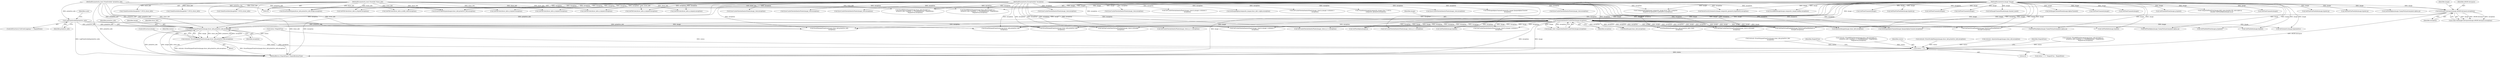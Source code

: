 digraph "0_ImageMagick_726812fa2fa7ce16bcf58f6e115f65427a1c0950_2@pointer" {
"1001600" [label="(Call,DrawPolygonPrimitive(image,draw_info,primitive_info,exception))"];
"1000221" [label="(Call,AcquireAuthenticCacheView(image,exception))"];
"1000188" [label="(Call,SetImageColorspace(image,sRGBColorspace,exception))"];
"1000104" [label="(MethodParameterIn,Image *image)"];
"1000107" [label="(MethodParameterIn,ExceptionInfo *exception)"];
"1000105" [label="(MethodParameterIn,const DrawInfo *draw_info)"];
"1001342" [label="(Call,LogPrimitiveInfo(primitive_info))"];
"1000106" [label="(MethodParameterIn,const PrimitiveInfo *primitive_info)"];
"1001598" [label="(Call,status&=DrawPolygonPrimitive(image,draw_info,primitive_info,exception))"];
"1001624" [label="(Call,status != 0)"];
"1000932" [label="(Call,ReadImage(clone_info,exception))"];
"1000393" [label="(Call,SyncCacheViewAuthenticPixels(image_view,exception))"];
"1000537" [label="(Call,GetFillColor(draw_info,x,y,&pixel,exception))"];
"1001598" [label="(Call,status&=DrawPolygonPrimitive(image,draw_info,primitive_info,exception))"];
"1000912" [label="(Call,ReadInlineImage(clone_info,primitive_info->text,\n          exception))"];
"1000192" [label="(Call,status=MagickTrue)"];
"1000189" [label="(Identifier,image)"];
"1001629" [label="(MethodReturn,MagickExport MagickBooleanType)"];
"1001603" [label="(Identifier,primitive_info)"];
"1000870" [label="(Call,SyncCacheViewAuthenticPixels(image_view,exception))"];
"1000296" [label="(Call,GetOneCacheViewVirtualPixelInfo(image_view,x,y,&target,\n            exception))"];
"1000269" [label="(Call,GetFillColor(draw_info,x,y,&pixel,exception))"];
"1000544" [label="(Call,SetPixelAlpha(image,ClampToQuantum(pixel.alpha),q))"];
"1000186" [label="(Call,(void) SetImageColorspace(image,sRGBColorspace,exception))"];
"1000380" [label="(Call,SetPixelAlpha(image,ClampToQuantum(pixel.alpha),q))"];
"1001388" [label="(Call,CloneDrawInfo((ImageInfo *) NULL,draw_info))"];
"1000221" [label="(Call,AcquireAuthenticCacheView(image,exception))"];
"1001345" [label="(Identifier,scale)"];
"1000370" [label="(Call,GetPixelChannels(image))"];
"1000606" [label="(Call,SetPixelViaPixelInfo(image,&pixel,q))"];
"1000105" [label="(MethodParameterIn,const DrawInfo *draw_info)"];
"1000106" [label="(MethodParameterIn,const PrimitiveInfo *primitive_info)"];
"1000678" [label="(Call,GetPixelInfoPixel(image,q,&pixel))"];
"1000730" [label="(Call,GetOneVirtualPixelInfo(image,TileVirtualPixelMethod,x,y,\n            &target,exception))"];
"1000276" [label="(Call,SetPixelAlpha(image,ClampToQuantum(pixel.alpha),q))"];
"1000599" [label="(Call,GetFillColor(draw_info,x,y,&pixel,exception))"];
"1000285" [label="(Call,SyncCacheViewAuthenticPixels(image_view,exception))"];
"1001627" [label="(Identifier,MagickTrue)"];
"1001624" [label="(Call,status != 0)"];
"1000255" [label="(Call,GetCacheViewAuthenticPixels(image_view,x,y,1,1,exception))"];
"1000223" [label="(Identifier,exception)"];
"1000553" [label="(Call,GetPixelChannels(image))"];
"1000507" [label="(Call,GetCacheViewAuthenticPixels(image_view,0,y,image->columns,1,\n              exception))"];
"1001258" [label="(Call,GetPixelAlpha(image,q))"];
"1000801" [label="(Call,GetPixelInfo(image,&pixel))"];
"1001165" [label="(Call,DrawAffineImage(image,composite_image,&affine,exception))"];
"1000462" [label="(Call,status&=FloodfillPaintImage(image,draw_info,&target,x,y,\n            primitive_info->method == FloodfillMethod ? MagickFalse :\n            MagickTrue,exception))"];
"1001599" [label="(Identifier,status)"];
"1001409" [label="(Call,DrawPolygonPrimitive(image,clone_info,primitive_info,\n             exception))"];
"1001225" [label="(Call,GetCacheViewAuthenticPixels(image_view,x,y,1,1,exception))"];
"1001342" [label="(Call,LogPrimitiveInfo(primitive_info))"];
"1000822" [label="(Call,GetCacheViewAuthenticPixels(image_view,0,y,image->columns,1,\n              exception))"];
"1001264" [label="(Call,SyncCacheViewAuthenticPixels(image_view,exception))"];
"1000222" [label="(Identifier,image)"];
"1000191" [label="(Identifier,exception)"];
"1000219" [label="(Call,image_view=AcquireAuthenticCacheView(image,exception))"];
"1000866" [label="(Call,GetPixelChannels(image))"];
"1001581" [label="(Call,DrawPolygonPrimitive(image,clone_info,primitive_info,\n             exception))"];
"1000482" [label="(Call,SetImageChannelMask(image,channel_mask))"];
"1001601" [label="(Identifier,image)"];
"1001625" [label="(Identifier,status)"];
"1001552" [label="(Call,DrawPolygonPrimitive(image,draw_info,primitive_info,\n                exception))"];
"1001626" [label="(Literal,0)"];
"1000557" [label="(Call,SyncCacheViewAuthenticPixels(image_view,exception))"];
"1000464" [label="(Call,FloodfillPaintImage(image,draw_info,&target,x,y,\n            primitive_info->method == FloodfillMethod ? MagickFalse :\n            MagickTrue,exception))"];
"1001239" [label="(Call,GetFillColor(draw_info,x,y,&fill_color,exception))"];
"1000459" [label="(Call,SetImageChannelMask(image,AlphaChannel))"];
"1000694" [label="(Call,GetPixelChannels(image))"];
"1000190" [label="(Identifier,sRGBColorspace)"];
"1000715" [label="(Call,SyncCacheViewAuthenticPixels(image_view,exception))"];
"1001600" [label="(Call,DrawPolygonPrimitive(image,draw_info,primitive_info,exception))"];
"1000389" [label="(Call,GetPixelChannels(image))"];
"1000648" [label="(Call,GetCacheViewAuthenticPixels(image_view,0,y,image->columns,1,\n              exception))"];
"1001072" [label="(Call,SetGeometry(image,&geometry))"];
"1001334" [label="(Block,)"];
"1000188" [label="(Call,SetImageColorspace(image,sRGBColorspace,exception))"];
"1001590" [label="(Call,status&=DrawStrokePolygon(image,draw_info,primitive_info,exception))"];
"1000409" [label="(Call,GetOneVirtualPixelInfo(image,TileVirtualPixelMethod,x,y,\n            &target,exception))"];
"1001602" [label="(Identifier,draw_info)"];
"1001592" [label="(Call,DrawStrokePolygon(image,draw_info,primitive_info,exception))"];
"1001066" [label="(Call,SetImageAlpha(composite_image,draw_info->alpha,exception))"];
"1001605" [label="(ControlStructure,break;)"];
"1001338" [label="(ControlStructure,if (IsEventLogging() != MagickFalse))"];
"1000107" [label="(MethodParameterIn,ExceptionInfo *exception)"];
"1001420" [label="(Call,DrawDashPolygon(draw_info,primitive_info,image,exception))"];
"1000697" [label="(Call,GetFillColor(draw_info,x,y,&pixel,exception))"];
"1000581" [label="(Call,GetCacheViewAuthenticPixels(image_view,x,y,1,1,exception))"];
"1001174" [label="(Call,CompositeImage(image,composite_image,draw_info->compose,\n          MagickTrue,geometry.x,geometry.y,exception))"];
"1000324" [label="(Call,GetCacheViewAuthenticPixels(image_view,0,y,image->columns,1,\n              exception))"];
"1000104" [label="(MethodParameterIn,Image *image)"];
"1000354" [label="(Call,GetPixelInfoPixel(image,q,&pixel))"];
"1001322" [label="(Call,status&=AnnotateImage(image,clone_info,exception))"];
"1001628" [label="(Identifier,MagickFalse)"];
"1000778" [label="(Call,status&=FloodfillPaintImage(image,draw_info,&target,x,y,\n            primitive_info->method == FloodfillMethod ? MagickFalse :\n            MagickTrue,exception))"];
"1001407" [label="(Call,status&=DrawPolygonPrimitive(image,clone_info,primitive_info,\n             exception))"];
"1001246" [label="(Call,CompositePixelOver(image,&fill_color,(double) fill_color.alpha,q,\n        (double) GetPixelAlpha(image,q),q))"];
"1000711" [label="(Call,GetPixelChannels(image))"];
"1000595" [label="(Call,GetPixelInfo(image,&pixel))"];
"1000780" [label="(Call,FloodfillPaintImage(image,draw_info,&target,x,y,\n            primitive_info->method == FloodfillMethod ? MagickFalse :\n            MagickTrue,exception))"];
"1001324" [label="(Call,AnnotateImage(image,clone_info,exception))"];
"1000852" [label="(Call,GetFillColor(draw_info,x,y,&pixel,exception))"];
"1001283" [label="(Call,CloneDrawInfo((ImageInfo *) NULL,draw_info))"];
"1000303" [label="(Call,GetPixelInfo(image,&pixel))"];
"1001038" [label="(Call,TransformImage(&composite_image,(char *) NULL,\n            composite_geometry,exception))"];
"1000624" [label="(Call,GetOneCacheViewVirtualPixelInfo(image_view,x,y,&target,\n            exception))"];
"1001560" [label="(Call,CloneDrawInfo((ImageInfo *) NULL,draw_info))"];
"1001121" [label="(Call,ParseGravityGeometry(image,composite_geometry,&geometry,exception))"];
"1001623" [label="(Call,status != 0 ? MagickTrue : MagickFalse)"];
"1001343" [label="(Identifier,primitive_info)"];
"1000239" [label="(Call,SetImageAlphaChannel(image,OpaqueAlphaChannel,exception))"];
"1000613" [label="(Call,SyncCacheViewAuthenticPixels(image_view,exception))"];
"1000704" [label="(Call,SetPixelViaPixelInfo(image,&pixel,q))"];
"1000859" [label="(Call,SetPixelViaPixelInfo(image,&pixel,q))"];
"1000373" [label="(Call,GetFillColor(draw_info,x,y,&pixel,exception))"];
"1001604" [label="(Identifier,exception)"];
"1001054" [label="(Call,SetImageAlphaChannel(composite_image,OpaqueAlphaChannel,\n          exception))"];
"1001600" -> "1001598"  [label="AST: "];
"1001600" -> "1001604"  [label="CFG: "];
"1001601" -> "1001600"  [label="AST: "];
"1001602" -> "1001600"  [label="AST: "];
"1001603" -> "1001600"  [label="AST: "];
"1001604" -> "1001600"  [label="AST: "];
"1001598" -> "1001600"  [label="CFG: "];
"1001600" -> "1001629"  [label="DDG: draw_info"];
"1001600" -> "1001629"  [label="DDG: exception"];
"1001600" -> "1001629"  [label="DDG: primitive_info"];
"1001600" -> "1001629"  [label="DDG: image"];
"1001600" -> "1001598"  [label="DDG: image"];
"1001600" -> "1001598"  [label="DDG: draw_info"];
"1001600" -> "1001598"  [label="DDG: primitive_info"];
"1001600" -> "1001598"  [label="DDG: exception"];
"1000221" -> "1001600"  [label="DDG: image"];
"1000221" -> "1001600"  [label="DDG: exception"];
"1000104" -> "1001600"  [label="DDG: image"];
"1000105" -> "1001600"  [label="DDG: draw_info"];
"1001342" -> "1001600"  [label="DDG: primitive_info"];
"1000106" -> "1001600"  [label="DDG: primitive_info"];
"1000107" -> "1001600"  [label="DDG: exception"];
"1000221" -> "1000219"  [label="AST: "];
"1000221" -> "1000223"  [label="CFG: "];
"1000222" -> "1000221"  [label="AST: "];
"1000223" -> "1000221"  [label="AST: "];
"1000219" -> "1000221"  [label="CFG: "];
"1000221" -> "1001629"  [label="DDG: exception"];
"1000221" -> "1001629"  [label="DDG: image"];
"1000221" -> "1000219"  [label="DDG: image"];
"1000221" -> "1000219"  [label="DDG: exception"];
"1000188" -> "1000221"  [label="DDG: image"];
"1000188" -> "1000221"  [label="DDG: exception"];
"1000104" -> "1000221"  [label="DDG: image"];
"1000107" -> "1000221"  [label="DDG: exception"];
"1000221" -> "1000239"  [label="DDG: image"];
"1000221" -> "1000239"  [label="DDG: exception"];
"1000221" -> "1000255"  [label="DDG: exception"];
"1000221" -> "1000276"  [label="DDG: image"];
"1000221" -> "1000296"  [label="DDG: exception"];
"1000221" -> "1000303"  [label="DDG: image"];
"1000221" -> "1000409"  [label="DDG: image"];
"1000221" -> "1000409"  [label="DDG: exception"];
"1000221" -> "1000507"  [label="DDG: exception"];
"1000221" -> "1000544"  [label="DDG: image"];
"1000221" -> "1000581"  [label="DDG: exception"];
"1000221" -> "1000595"  [label="DDG: image"];
"1000221" -> "1000624"  [label="DDG: exception"];
"1000221" -> "1000678"  [label="DDG: image"];
"1000221" -> "1000730"  [label="DDG: image"];
"1000221" -> "1000730"  [label="DDG: exception"];
"1000221" -> "1000801"  [label="DDG: image"];
"1000221" -> "1000822"  [label="DDG: exception"];
"1000221" -> "1000912"  [label="DDG: exception"];
"1000221" -> "1000932"  [label="DDG: exception"];
"1000221" -> "1001072"  [label="DDG: image"];
"1000221" -> "1001225"  [label="DDG: exception"];
"1000221" -> "1001258"  [label="DDG: image"];
"1000221" -> "1001324"  [label="DDG: image"];
"1000221" -> "1001324"  [label="DDG: exception"];
"1000221" -> "1001409"  [label="DDG: image"];
"1000221" -> "1001409"  [label="DDG: exception"];
"1000221" -> "1001552"  [label="DDG: image"];
"1000221" -> "1001552"  [label="DDG: exception"];
"1000221" -> "1001581"  [label="DDG: image"];
"1000221" -> "1001581"  [label="DDG: exception"];
"1000188" -> "1000186"  [label="AST: "];
"1000188" -> "1000191"  [label="CFG: "];
"1000189" -> "1000188"  [label="AST: "];
"1000190" -> "1000188"  [label="AST: "];
"1000191" -> "1000188"  [label="AST: "];
"1000186" -> "1000188"  [label="CFG: "];
"1000188" -> "1001629"  [label="DDG: sRGBColorspace"];
"1000188" -> "1000186"  [label="DDG: image"];
"1000188" -> "1000186"  [label="DDG: sRGBColorspace"];
"1000188" -> "1000186"  [label="DDG: exception"];
"1000104" -> "1000188"  [label="DDG: image"];
"1000107" -> "1000188"  [label="DDG: exception"];
"1000104" -> "1000103"  [label="AST: "];
"1000104" -> "1001629"  [label="DDG: image"];
"1000104" -> "1000239"  [label="DDG: image"];
"1000104" -> "1000276"  [label="DDG: image"];
"1000104" -> "1000303"  [label="DDG: image"];
"1000104" -> "1000354"  [label="DDG: image"];
"1000104" -> "1000370"  [label="DDG: image"];
"1000104" -> "1000380"  [label="DDG: image"];
"1000104" -> "1000389"  [label="DDG: image"];
"1000104" -> "1000409"  [label="DDG: image"];
"1000104" -> "1000459"  [label="DDG: image"];
"1000104" -> "1000464"  [label="DDG: image"];
"1000104" -> "1000482"  [label="DDG: image"];
"1000104" -> "1000544"  [label="DDG: image"];
"1000104" -> "1000553"  [label="DDG: image"];
"1000104" -> "1000595"  [label="DDG: image"];
"1000104" -> "1000606"  [label="DDG: image"];
"1000104" -> "1000678"  [label="DDG: image"];
"1000104" -> "1000694"  [label="DDG: image"];
"1000104" -> "1000704"  [label="DDG: image"];
"1000104" -> "1000711"  [label="DDG: image"];
"1000104" -> "1000730"  [label="DDG: image"];
"1000104" -> "1000780"  [label="DDG: image"];
"1000104" -> "1000801"  [label="DDG: image"];
"1000104" -> "1000859"  [label="DDG: image"];
"1000104" -> "1000866"  [label="DDG: image"];
"1000104" -> "1001072"  [label="DDG: image"];
"1000104" -> "1001121"  [label="DDG: image"];
"1000104" -> "1001165"  [label="DDG: image"];
"1000104" -> "1001174"  [label="DDG: image"];
"1000104" -> "1001246"  [label="DDG: image"];
"1000104" -> "1001258"  [label="DDG: image"];
"1000104" -> "1001324"  [label="DDG: image"];
"1000104" -> "1001409"  [label="DDG: image"];
"1000104" -> "1001420"  [label="DDG: image"];
"1000104" -> "1001552"  [label="DDG: image"];
"1000104" -> "1001581"  [label="DDG: image"];
"1000104" -> "1001592"  [label="DDG: image"];
"1000107" -> "1000103"  [label="AST: "];
"1000107" -> "1001629"  [label="DDG: exception"];
"1000107" -> "1000239"  [label="DDG: exception"];
"1000107" -> "1000255"  [label="DDG: exception"];
"1000107" -> "1000269"  [label="DDG: exception"];
"1000107" -> "1000285"  [label="DDG: exception"];
"1000107" -> "1000296"  [label="DDG: exception"];
"1000107" -> "1000324"  [label="DDG: exception"];
"1000107" -> "1000373"  [label="DDG: exception"];
"1000107" -> "1000393"  [label="DDG: exception"];
"1000107" -> "1000409"  [label="DDG: exception"];
"1000107" -> "1000464"  [label="DDG: exception"];
"1000107" -> "1000507"  [label="DDG: exception"];
"1000107" -> "1000537"  [label="DDG: exception"];
"1000107" -> "1000557"  [label="DDG: exception"];
"1000107" -> "1000581"  [label="DDG: exception"];
"1000107" -> "1000599"  [label="DDG: exception"];
"1000107" -> "1000613"  [label="DDG: exception"];
"1000107" -> "1000624"  [label="DDG: exception"];
"1000107" -> "1000648"  [label="DDG: exception"];
"1000107" -> "1000697"  [label="DDG: exception"];
"1000107" -> "1000715"  [label="DDG: exception"];
"1000107" -> "1000730"  [label="DDG: exception"];
"1000107" -> "1000780"  [label="DDG: exception"];
"1000107" -> "1000822"  [label="DDG: exception"];
"1000107" -> "1000852"  [label="DDG: exception"];
"1000107" -> "1000870"  [label="DDG: exception"];
"1000107" -> "1000912"  [label="DDG: exception"];
"1000107" -> "1000932"  [label="DDG: exception"];
"1000107" -> "1001038"  [label="DDG: exception"];
"1000107" -> "1001054"  [label="DDG: exception"];
"1000107" -> "1001066"  [label="DDG: exception"];
"1000107" -> "1001121"  [label="DDG: exception"];
"1000107" -> "1001165"  [label="DDG: exception"];
"1000107" -> "1001174"  [label="DDG: exception"];
"1000107" -> "1001225"  [label="DDG: exception"];
"1000107" -> "1001239"  [label="DDG: exception"];
"1000107" -> "1001264"  [label="DDG: exception"];
"1000107" -> "1001324"  [label="DDG: exception"];
"1000107" -> "1001409"  [label="DDG: exception"];
"1000107" -> "1001420"  [label="DDG: exception"];
"1000107" -> "1001552"  [label="DDG: exception"];
"1000107" -> "1001581"  [label="DDG: exception"];
"1000107" -> "1001592"  [label="DDG: exception"];
"1000105" -> "1000103"  [label="AST: "];
"1000105" -> "1001629"  [label="DDG: draw_info"];
"1000105" -> "1000269"  [label="DDG: draw_info"];
"1000105" -> "1000373"  [label="DDG: draw_info"];
"1000105" -> "1000464"  [label="DDG: draw_info"];
"1000105" -> "1000537"  [label="DDG: draw_info"];
"1000105" -> "1000599"  [label="DDG: draw_info"];
"1000105" -> "1000697"  [label="DDG: draw_info"];
"1000105" -> "1000780"  [label="DDG: draw_info"];
"1000105" -> "1000852"  [label="DDG: draw_info"];
"1000105" -> "1001239"  [label="DDG: draw_info"];
"1000105" -> "1001283"  [label="DDG: draw_info"];
"1000105" -> "1001388"  [label="DDG: draw_info"];
"1000105" -> "1001420"  [label="DDG: draw_info"];
"1000105" -> "1001552"  [label="DDG: draw_info"];
"1000105" -> "1001560"  [label="DDG: draw_info"];
"1000105" -> "1001592"  [label="DDG: draw_info"];
"1001342" -> "1001338"  [label="AST: "];
"1001342" -> "1001343"  [label="CFG: "];
"1001343" -> "1001342"  [label="AST: "];
"1001345" -> "1001342"  [label="CFG: "];
"1001342" -> "1001629"  [label="DDG: LogPrimitiveInfo(primitive_info)"];
"1000106" -> "1001342"  [label="DDG: primitive_info"];
"1001342" -> "1001409"  [label="DDG: primitive_info"];
"1001342" -> "1001552"  [label="DDG: primitive_info"];
"1001342" -> "1001581"  [label="DDG: primitive_info"];
"1000106" -> "1000103"  [label="AST: "];
"1000106" -> "1001629"  [label="DDG: primitive_info"];
"1000106" -> "1001409"  [label="DDG: primitive_info"];
"1000106" -> "1001420"  [label="DDG: primitive_info"];
"1000106" -> "1001552"  [label="DDG: primitive_info"];
"1000106" -> "1001581"  [label="DDG: primitive_info"];
"1000106" -> "1001592"  [label="DDG: primitive_info"];
"1001598" -> "1001334"  [label="AST: "];
"1001599" -> "1001598"  [label="AST: "];
"1001605" -> "1001598"  [label="CFG: "];
"1001598" -> "1001629"  [label="DDG: DrawPolygonPrimitive(image,draw_info,primitive_info,exception)"];
"1001598" -> "1001629"  [label="DDG: status&=DrawPolygonPrimitive(image,draw_info,primitive_info,exception)"];
"1000192" -> "1001598"  [label="DDG: status"];
"1001598" -> "1001624"  [label="DDG: status"];
"1001624" -> "1001623"  [label="AST: "];
"1001624" -> "1001626"  [label="CFG: "];
"1001625" -> "1001624"  [label="AST: "];
"1001626" -> "1001624"  [label="AST: "];
"1001627" -> "1001624"  [label="CFG: "];
"1001628" -> "1001624"  [label="CFG: "];
"1001624" -> "1001629"  [label="DDG: status"];
"1001407" -> "1001624"  [label="DDG: status"];
"1000192" -> "1001624"  [label="DDG: status"];
"1001322" -> "1001624"  [label="DDG: status"];
"1000778" -> "1001624"  [label="DDG: status"];
"1001590" -> "1001624"  [label="DDG: status"];
"1000462" -> "1001624"  [label="DDG: status"];
}
